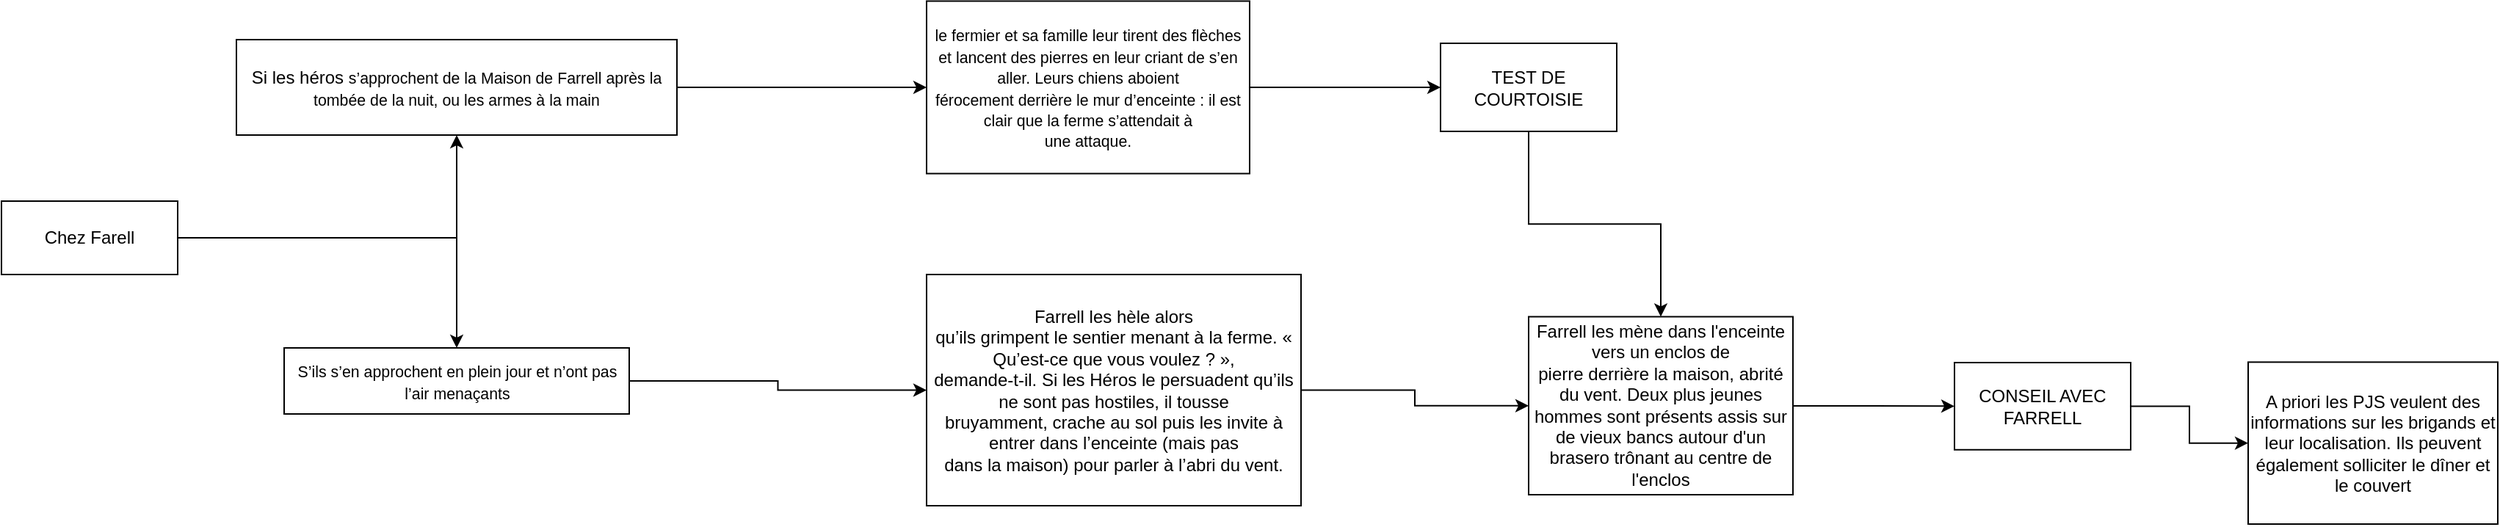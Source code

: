 <mxfile version="27.1.5">
  <diagram name="Page-1" id="KBhL3fi7d1w7nZGFjVWR">
    <mxGraphModel dx="1921" dy="717" grid="1" gridSize="10" guides="1" tooltips="1" connect="1" arrows="1" fold="1" page="1" pageScale="1" pageWidth="827" pageHeight="1169" math="0" shadow="0">
      <root>
        <mxCell id="0" />
        <mxCell id="1" parent="0" />
        <mxCell id="EOWl2WxTxrsTDOCXnR41-3" value="" style="edgeStyle=orthogonalEdgeStyle;rounded=0;orthogonalLoop=1;jettySize=auto;html=1;" edge="1" parent="1" source="EOWl2WxTxrsTDOCXnR41-1" target="EOWl2WxTxrsTDOCXnR41-2">
          <mxGeometry relative="1" as="geometry" />
        </mxCell>
        <mxCell id="EOWl2WxTxrsTDOCXnR41-5" style="edgeStyle=orthogonalEdgeStyle;rounded=0;orthogonalLoop=1;jettySize=auto;html=1;exitX=1;exitY=0.5;exitDx=0;exitDy=0;entryX=0.5;entryY=0;entryDx=0;entryDy=0;" edge="1" parent="1" source="EOWl2WxTxrsTDOCXnR41-1" target="EOWl2WxTxrsTDOCXnR41-4">
          <mxGeometry relative="1" as="geometry" />
        </mxCell>
        <mxCell id="EOWl2WxTxrsTDOCXnR41-1" value="Chez Farell" style="rounded=0;whiteSpace=wrap;html=1;" vertex="1" parent="1">
          <mxGeometry x="350" y="390" width="120" height="50" as="geometry" />
        </mxCell>
        <mxCell id="EOWl2WxTxrsTDOCXnR41-9" value="" style="edgeStyle=orthogonalEdgeStyle;rounded=0;orthogonalLoop=1;jettySize=auto;html=1;" edge="1" parent="1" source="EOWl2WxTxrsTDOCXnR41-2" target="EOWl2WxTxrsTDOCXnR41-8">
          <mxGeometry relative="1" as="geometry" />
        </mxCell>
        <mxCell id="EOWl2WxTxrsTDOCXnR41-2" value="Si les héros&amp;nbsp;&lt;span style=&quot;font-size:8.0pt;mso-bidi-font-size:11.0pt;&lt;br/&gt;font-family:&amp;quot;Candara&amp;quot;,sans-serif;mso-fareast-font-family:Arial;mso-bidi-font-family:&lt;br/&gt;Arial;mso-font-kerning:0pt;mso-ligatures:none;mso-ansi-language:FR;mso-fareast-language:&lt;br/&gt;EN-US;mso-bidi-language:AR-SA&quot;&gt;s’approchent de la Maison de Farrell après la&lt;br/&gt;tombée de la nuit, ou les armes à la main&lt;/span&gt;" style="whiteSpace=wrap;html=1;rounded=0;" vertex="1" parent="1">
          <mxGeometry x="510" y="280" width="300" height="65" as="geometry" />
        </mxCell>
        <mxCell id="EOWl2WxTxrsTDOCXnR41-7" value="" style="edgeStyle=orthogonalEdgeStyle;rounded=0;orthogonalLoop=1;jettySize=auto;html=1;" edge="1" parent="1" source="EOWl2WxTxrsTDOCXnR41-4" target="EOWl2WxTxrsTDOCXnR41-6">
          <mxGeometry relative="1" as="geometry" />
        </mxCell>
        <mxCell id="EOWl2WxTxrsTDOCXnR41-4" value="&lt;span style=&quot;font-size:8.0pt;mso-bidi-font-size:11.0pt;&lt;br/&gt;font-family:&amp;quot;Candara&amp;quot;,sans-serif;mso-fareast-font-family:Arial;mso-bidi-font-family:&lt;br/&gt;Arial;mso-font-kerning:0pt;mso-ligatures:none;mso-ansi-language:FR;mso-fareast-language:&lt;br/&gt;EN-US;mso-bidi-language:AR-SA&quot;&gt;S’ils s’en approchent en plein jour et n’ont pas&lt;br/&gt;l’air menaçants&lt;/span&gt;" style="rounded=0;whiteSpace=wrap;html=1;" vertex="1" parent="1">
          <mxGeometry x="542.5" y="490" width="235" height="45" as="geometry" />
        </mxCell>
        <mxCell id="EOWl2WxTxrsTDOCXnR41-14" style="edgeStyle=orthogonalEdgeStyle;rounded=0;orthogonalLoop=1;jettySize=auto;html=1;exitX=1;exitY=0.5;exitDx=0;exitDy=0;entryX=0;entryY=0.5;entryDx=0;entryDy=0;" edge="1" parent="1" source="EOWl2WxTxrsTDOCXnR41-6" target="EOWl2WxTxrsTDOCXnR41-12">
          <mxGeometry relative="1" as="geometry" />
        </mxCell>
        <mxCell id="EOWl2WxTxrsTDOCXnR41-6" value="&lt;p align=&quot;center&quot; class=&quot;normalanneauunique&quot;&gt;Farrell les hèle alors&lt;br&gt;qu’ils grimpent le sentier menant à la ferme. « Qu’est-ce que vous voulez ? »,&lt;br&gt;demande-t-il. Si les Héros le persuadent qu’ils ne sont pas hostiles, il tousse&lt;br&gt;bruyamment, crache au sol puis les invite à entrer dans l’enceinte (mais pas&lt;br&gt;dans la maison) pour parler à l’abri du vent.&lt;/p&gt;" style="whiteSpace=wrap;html=1;rounded=0;align=center;" vertex="1" parent="1">
          <mxGeometry x="980" y="440" width="255" height="157.5" as="geometry" />
        </mxCell>
        <mxCell id="EOWl2WxTxrsTDOCXnR41-11" value="" style="edgeStyle=orthogonalEdgeStyle;rounded=0;orthogonalLoop=1;jettySize=auto;html=1;" edge="1" parent="1" source="EOWl2WxTxrsTDOCXnR41-8" target="EOWl2WxTxrsTDOCXnR41-10">
          <mxGeometry relative="1" as="geometry" />
        </mxCell>
        <mxCell id="EOWl2WxTxrsTDOCXnR41-8" value="&lt;div align=&quot;center&quot;&gt;&lt;span style=&quot;font-size:8.0pt;mso-bidi-font-size:11.0pt;&lt;br/&gt;font-family:&amp;quot;Candara&amp;quot;,sans-serif;mso-fareast-font-family:Arial;mso-bidi-font-family:&lt;br/&gt;Arial;mso-font-kerning:0pt;mso-ligatures:none;mso-ansi-language:FR;mso-fareast-language:&lt;br/&gt;EN-US;mso-bidi-language:AR-SA&quot;&gt;le fermier et sa famille leur tirent des flèches&lt;/span&gt;&lt;br&gt;&lt;span style=&quot;font-size:8.0pt;mso-bidi-font-size:11.0pt;&lt;br/&gt;font-family:&amp;quot;Candara&amp;quot;,sans-serif;mso-fareast-font-family:Arial;mso-bidi-font-family:&lt;br/&gt;Arial;mso-font-kerning:0pt;mso-ligatures:none;mso-ansi-language:FR;mso-fareast-language:&lt;br/&gt;EN-US;mso-bidi-language:AR-SA&quot;&gt;et lancent des pierres en leur criant de s’en aller. Leurs chiens aboient&lt;/span&gt;&lt;br&gt;&lt;span style=&quot;font-size:8.0pt;mso-bidi-font-size:11.0pt;&lt;br/&gt;font-family:&amp;quot;Candara&amp;quot;,sans-serif;mso-fareast-font-family:Arial;mso-bidi-font-family:&lt;br/&gt;Arial;mso-font-kerning:0pt;mso-ligatures:none;mso-ansi-language:FR;mso-fareast-language:&lt;br/&gt;EN-US;mso-bidi-language:AR-SA&quot;&gt;férocement derrière le mur d’enceinte : il est clair que la ferme s’attendait à&lt;/span&gt;&lt;br&gt;&lt;span style=&quot;font-size:8.0pt;mso-bidi-font-size:11.0pt;&lt;br/&gt;font-family:&amp;quot;Candara&amp;quot;,sans-serif;mso-fareast-font-family:Arial;mso-bidi-font-family:&lt;br/&gt;Arial;mso-font-kerning:0pt;mso-ligatures:none;mso-ansi-language:FR;mso-fareast-language:&lt;br/&gt;EN-US;mso-bidi-language:AR-SA&quot;&gt;une attaque.&lt;/span&gt;&lt;/div&gt;" style="whiteSpace=wrap;html=1;rounded=0;align=center;" vertex="1" parent="1">
          <mxGeometry x="980" y="253.75" width="220" height="117.5" as="geometry" />
        </mxCell>
        <mxCell id="EOWl2WxTxrsTDOCXnR41-13" style="edgeStyle=orthogonalEdgeStyle;rounded=0;orthogonalLoop=1;jettySize=auto;html=1;entryX=0.5;entryY=0;entryDx=0;entryDy=0;" edge="1" parent="1" source="EOWl2WxTxrsTDOCXnR41-10" target="EOWl2WxTxrsTDOCXnR41-12">
          <mxGeometry relative="1" as="geometry" />
        </mxCell>
        <mxCell id="EOWl2WxTxrsTDOCXnR41-10" value="TEST DE COURTOISIE" style="whiteSpace=wrap;html=1;rounded=0;" vertex="1" parent="1">
          <mxGeometry x="1330" y="282.5" width="120" height="60" as="geometry" />
        </mxCell>
        <mxCell id="EOWl2WxTxrsTDOCXnR41-16" value="" style="edgeStyle=orthogonalEdgeStyle;rounded=0;orthogonalLoop=1;jettySize=auto;html=1;" edge="1" parent="1" source="EOWl2WxTxrsTDOCXnR41-12" target="EOWl2WxTxrsTDOCXnR41-15">
          <mxGeometry relative="1" as="geometry" />
        </mxCell>
        <mxCell id="EOWl2WxTxrsTDOCXnR41-12" value="&lt;p class=&quot;normalanneauunique&quot;&gt;&lt;span style=&quot;mso-fareast-language:FR&quot;&gt;Farrell les mène dans l&#39;enceinte vers un enclos de&lt;br&gt;pierre derrière la maison, abrité du vent. Deux plus jeunes hommes sont présents assis sur de vieux bancs autour d&#39;un brasero trônant au centre de l&#39;enclos&lt;/span&gt;&lt;/p&gt;" style="rounded=0;whiteSpace=wrap;html=1;" vertex="1" parent="1">
          <mxGeometry x="1390" y="468.75" width="180" height="121.25" as="geometry" />
        </mxCell>
        <mxCell id="EOWl2WxTxrsTDOCXnR41-18" value="" style="edgeStyle=orthogonalEdgeStyle;rounded=0;orthogonalLoop=1;jettySize=auto;html=1;" edge="1" parent="1" source="EOWl2WxTxrsTDOCXnR41-15" target="EOWl2WxTxrsTDOCXnR41-17">
          <mxGeometry relative="1" as="geometry" />
        </mxCell>
        <mxCell id="EOWl2WxTxrsTDOCXnR41-15" value="CONSEIL AVEC FARRELL" style="whiteSpace=wrap;html=1;rounded=0;" vertex="1" parent="1">
          <mxGeometry x="1680" y="500" width="120" height="59.38" as="geometry" />
        </mxCell>
        <mxCell id="EOWl2WxTxrsTDOCXnR41-17" value="A priori les PJS veulent des informations sur les brigands et leur localisation. Ils peuvent également solliciter le dîner et le couvert" style="whiteSpace=wrap;html=1;rounded=0;" vertex="1" parent="1">
          <mxGeometry x="1880" y="499.69" width="170" height="110.31" as="geometry" />
        </mxCell>
      </root>
    </mxGraphModel>
  </diagram>
</mxfile>
